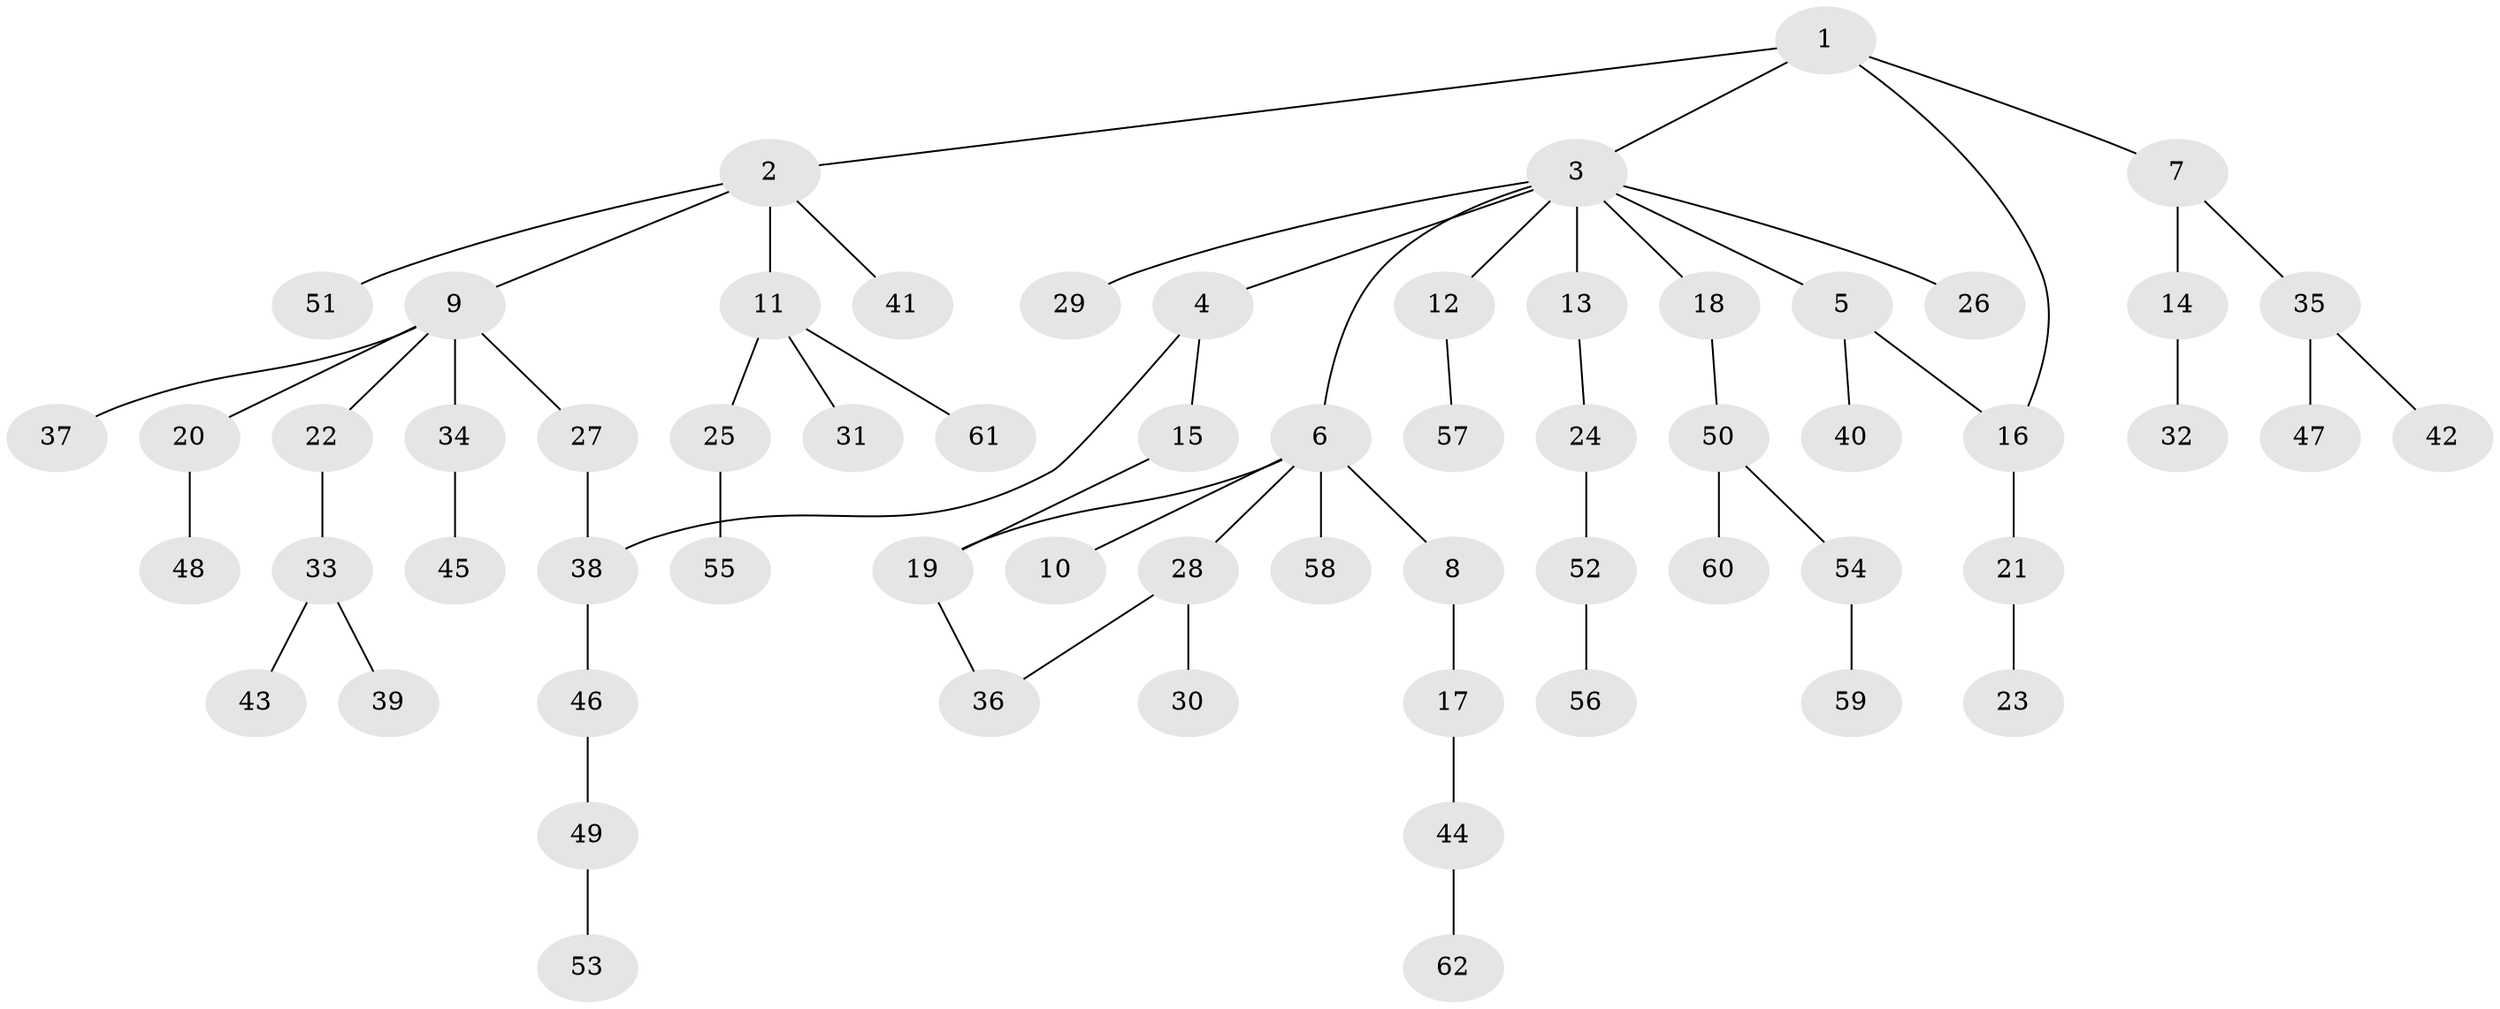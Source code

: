 // coarse degree distribution, {3: 0.1935483870967742, 5: 0.03225806451612903, 1: 0.3870967741935484, 7: 0.03225806451612903, 2: 0.2903225806451613, 4: 0.06451612903225806}
// Generated by graph-tools (version 1.1) at 2025/36/03/04/25 23:36:10]
// undirected, 62 vertices, 65 edges
graph export_dot {
  node [color=gray90,style=filled];
  1;
  2;
  3;
  4;
  5;
  6;
  7;
  8;
  9;
  10;
  11;
  12;
  13;
  14;
  15;
  16;
  17;
  18;
  19;
  20;
  21;
  22;
  23;
  24;
  25;
  26;
  27;
  28;
  29;
  30;
  31;
  32;
  33;
  34;
  35;
  36;
  37;
  38;
  39;
  40;
  41;
  42;
  43;
  44;
  45;
  46;
  47;
  48;
  49;
  50;
  51;
  52;
  53;
  54;
  55;
  56;
  57;
  58;
  59;
  60;
  61;
  62;
  1 -- 2;
  1 -- 3;
  1 -- 7;
  1 -- 16;
  2 -- 9;
  2 -- 11;
  2 -- 41;
  2 -- 51;
  3 -- 4;
  3 -- 5;
  3 -- 6;
  3 -- 12;
  3 -- 13;
  3 -- 18;
  3 -- 26;
  3 -- 29;
  4 -- 15;
  4 -- 38;
  5 -- 40;
  5 -- 16;
  6 -- 8;
  6 -- 10;
  6 -- 19;
  6 -- 28;
  6 -- 58;
  7 -- 14;
  7 -- 35;
  8 -- 17;
  9 -- 20;
  9 -- 22;
  9 -- 27;
  9 -- 34;
  9 -- 37;
  11 -- 25;
  11 -- 31;
  11 -- 61;
  12 -- 57;
  13 -- 24;
  14 -- 32;
  15 -- 19;
  16 -- 21;
  17 -- 44;
  18 -- 50;
  19 -- 36;
  20 -- 48;
  21 -- 23;
  22 -- 33;
  24 -- 52;
  25 -- 55;
  27 -- 38;
  28 -- 30;
  28 -- 36;
  33 -- 39;
  33 -- 43;
  34 -- 45;
  35 -- 42;
  35 -- 47;
  38 -- 46;
  44 -- 62;
  46 -- 49;
  49 -- 53;
  50 -- 54;
  50 -- 60;
  52 -- 56;
  54 -- 59;
}
